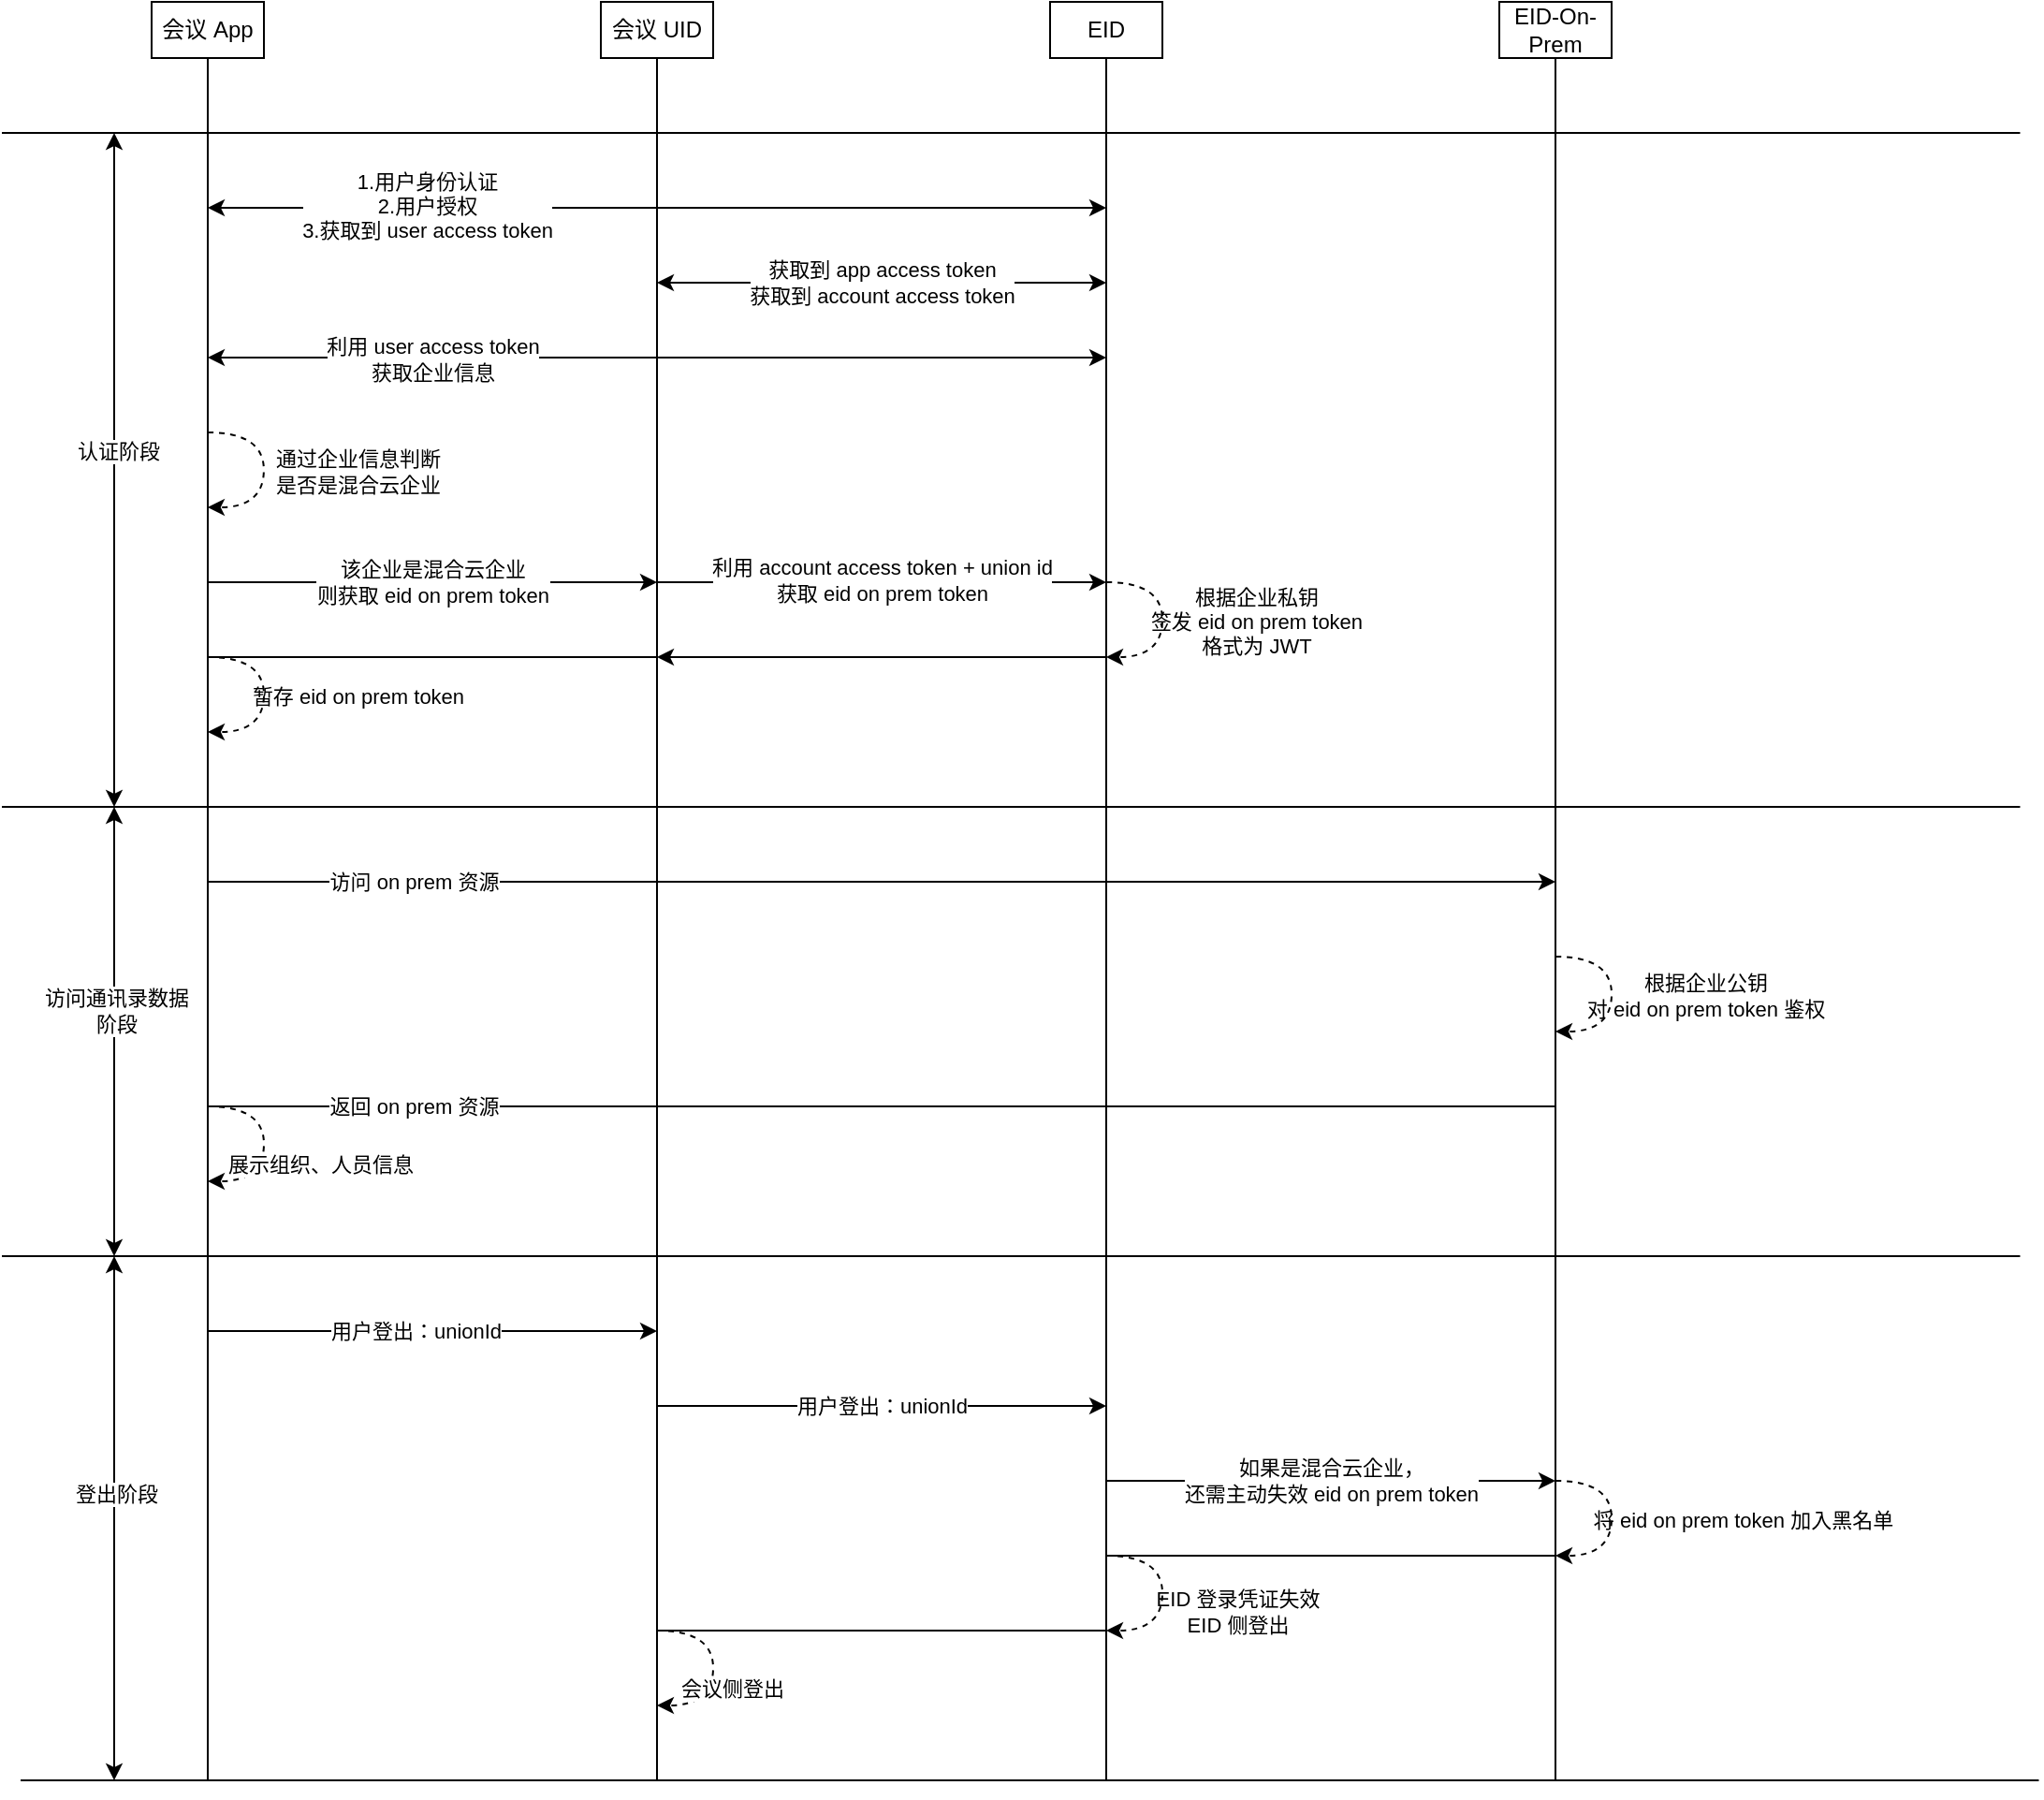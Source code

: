 <mxfile version="21.1.5" type="github">
  <diagram name="第 1 页" id="VAUSpr0xMT_1Gf3X5b7z">
    <mxGraphModel dx="1488" dy="973" grid="1" gridSize="10" guides="1" tooltips="1" connect="1" arrows="1" fold="1" page="1" pageScale="1" pageWidth="1169" pageHeight="1654" math="0" shadow="0">
      <root>
        <mxCell id="0" />
        <mxCell id="1" parent="0" />
        <mxCell id="9oLvm9fha_cj0BbzAq8S-1" value="" style="endArrow=none;html=1;rounded=0;" edge="1" parent="1">
          <mxGeometry width="50" height="50" relative="1" as="geometry">
            <mxPoint x="110" y="1040" as="sourcePoint" />
            <mxPoint x="110" y="120" as="targetPoint" />
          </mxGeometry>
        </mxCell>
        <mxCell id="9oLvm9fha_cj0BbzAq8S-2" value="会议 App" style="rounded=0;whiteSpace=wrap;html=1;" vertex="1" parent="1">
          <mxGeometry x="80" y="90" width="60" height="30" as="geometry" />
        </mxCell>
        <mxCell id="9oLvm9fha_cj0BbzAq8S-4" value="" style="endArrow=none;html=1;rounded=0;" edge="1" parent="1">
          <mxGeometry width="50" height="50" relative="1" as="geometry">
            <mxPoint x="350" y="1040" as="sourcePoint" />
            <mxPoint x="350" y="120" as="targetPoint" />
          </mxGeometry>
        </mxCell>
        <mxCell id="9oLvm9fha_cj0BbzAq8S-5" value="会议 UID" style="rounded=0;whiteSpace=wrap;html=1;" vertex="1" parent="1">
          <mxGeometry x="320" y="90" width="60" height="30" as="geometry" />
        </mxCell>
        <mxCell id="9oLvm9fha_cj0BbzAq8S-6" value="" style="endArrow=none;html=1;rounded=0;" edge="1" parent="1">
          <mxGeometry width="50" height="50" relative="1" as="geometry">
            <mxPoint x="590" y="1040" as="sourcePoint" />
            <mxPoint x="590" y="120" as="targetPoint" />
          </mxGeometry>
        </mxCell>
        <mxCell id="9oLvm9fha_cj0BbzAq8S-7" value="EID" style="rounded=0;whiteSpace=wrap;html=1;" vertex="1" parent="1">
          <mxGeometry x="560" y="90" width="60" height="30" as="geometry" />
        </mxCell>
        <mxCell id="9oLvm9fha_cj0BbzAq8S-8" value="" style="endArrow=none;html=1;rounded=0;" edge="1" parent="1">
          <mxGeometry width="50" height="50" relative="1" as="geometry">
            <mxPoint x="830" y="1040" as="sourcePoint" />
            <mxPoint x="830" y="120" as="targetPoint" />
          </mxGeometry>
        </mxCell>
        <mxCell id="9oLvm9fha_cj0BbzAq8S-9" value="EID-On-Prem" style="rounded=0;whiteSpace=wrap;html=1;" vertex="1" parent="1">
          <mxGeometry x="800" y="90" width="60" height="30" as="geometry" />
        </mxCell>
        <mxCell id="9oLvm9fha_cj0BbzAq8S-10" value="" style="endArrow=classic;html=1;rounded=0;startArrow=classic;startFill=1;" edge="1" parent="1">
          <mxGeometry width="50" height="50" relative="1" as="geometry">
            <mxPoint x="110" y="200" as="sourcePoint" />
            <mxPoint x="590" y="200" as="targetPoint" />
          </mxGeometry>
        </mxCell>
        <mxCell id="9oLvm9fha_cj0BbzAq8S-11" value="&lt;div&gt;1.用户身份认证&lt;/div&gt;&lt;div&gt;2.用户授权&lt;br&gt;&lt;/div&gt;&lt;div&gt;3.获取到 user access token&lt;/div&gt;" style="edgeLabel;html=1;align=center;verticalAlign=middle;resizable=0;points=[];" vertex="1" connectable="0" parent="9oLvm9fha_cj0BbzAq8S-10">
          <mxGeometry x="-0.545" y="1" relative="1" as="geometry">
            <mxPoint x="8" as="offset" />
          </mxGeometry>
        </mxCell>
        <mxCell id="9oLvm9fha_cj0BbzAq8S-12" value="" style="endArrow=classic;html=1;rounded=0;startArrow=none;startFill=0;" edge="1" parent="1">
          <mxGeometry width="50" height="50" relative="1" as="geometry">
            <mxPoint x="350" y="400" as="sourcePoint" />
            <mxPoint x="590" y="400" as="targetPoint" />
          </mxGeometry>
        </mxCell>
        <mxCell id="9oLvm9fha_cj0BbzAq8S-13" value="&lt;div&gt;利用 account access token + union id&lt;br&gt;&lt;/div&gt;&lt;div&gt;获取 eid on prem token&lt;/div&gt;" style="edgeLabel;html=1;align=center;verticalAlign=middle;resizable=0;points=[];" vertex="1" connectable="0" parent="9oLvm9fha_cj0BbzAq8S-12">
          <mxGeometry x="0.044" y="1" relative="1" as="geometry">
            <mxPoint x="-6" as="offset" />
          </mxGeometry>
        </mxCell>
        <mxCell id="9oLvm9fha_cj0BbzAq8S-14" value="&lt;div&gt;获取到 app access token&lt;/div&gt;&lt;div&gt;获取到 account access token&lt;br&gt;&lt;/div&gt;" style="endArrow=classic;html=1;rounded=0;startArrow=classic;startFill=1;" edge="1" parent="1">
          <mxGeometry width="50" height="50" relative="1" as="geometry">
            <mxPoint x="350" y="240" as="sourcePoint" />
            <mxPoint x="590" y="240" as="targetPoint" />
          </mxGeometry>
        </mxCell>
        <mxCell id="9oLvm9fha_cj0BbzAq8S-17" value="" style="endArrow=classic;html=1;rounded=0;" edge="1" parent="1">
          <mxGeometry width="50" height="50" relative="1" as="geometry">
            <mxPoint x="110" y="560" as="sourcePoint" />
            <mxPoint x="830" y="560" as="targetPoint" />
          </mxGeometry>
        </mxCell>
        <mxCell id="9oLvm9fha_cj0BbzAq8S-18" value="&lt;div&gt;访问 on prem 资源&lt;/div&gt;" style="edgeLabel;html=1;align=center;verticalAlign=middle;resizable=0;points=[];" vertex="1" connectable="0" parent="9oLvm9fha_cj0BbzAq8S-17">
          <mxGeometry x="-0.72" relative="1" as="geometry">
            <mxPoint x="9" as="offset" />
          </mxGeometry>
        </mxCell>
        <mxCell id="9oLvm9fha_cj0BbzAq8S-19" value="" style="endArrow=classic;html=1;rounded=0;" edge="1" parent="1">
          <mxGeometry width="50" height="50" relative="1" as="geometry">
            <mxPoint x="110" y="800" as="sourcePoint" />
            <mxPoint x="350" y="800" as="targetPoint" />
          </mxGeometry>
        </mxCell>
        <mxCell id="9oLvm9fha_cj0BbzAq8S-20" value="用户登出：unionId" style="edgeLabel;html=1;align=center;verticalAlign=middle;resizable=0;points=[];" vertex="1" connectable="0" parent="9oLvm9fha_cj0BbzAq8S-19">
          <mxGeometry x="-0.321" relative="1" as="geometry">
            <mxPoint x="29" as="offset" />
          </mxGeometry>
        </mxCell>
        <mxCell id="9oLvm9fha_cj0BbzAq8S-23" value="" style="endArrow=classic;html=1;rounded=0;dashed=1;edgeStyle=orthogonalEdgeStyle;curved=1;" edge="1" parent="1">
          <mxGeometry width="50" height="50" relative="1" as="geometry">
            <mxPoint x="349.98" y="960" as="sourcePoint" />
            <mxPoint x="349.98" y="1000" as="targetPoint" />
            <Array as="points">
              <mxPoint x="379.98" y="960" />
              <mxPoint x="379.98" y="1000" />
            </Array>
          </mxGeometry>
        </mxCell>
        <mxCell id="9oLvm9fha_cj0BbzAq8S-24" value="会议侧登出" style="edgeLabel;html=1;align=center;verticalAlign=middle;resizable=0;points=[];" vertex="1" connectable="0" parent="9oLvm9fha_cj0BbzAq8S-23">
          <mxGeometry x="0.008" y="1" relative="1" as="geometry">
            <mxPoint x="9" y="10" as="offset" />
          </mxGeometry>
        </mxCell>
        <mxCell id="9oLvm9fha_cj0BbzAq8S-25" value="" style="endArrow=classic;html=1;rounded=0;" edge="1" parent="1">
          <mxGeometry width="50" height="50" relative="1" as="geometry">
            <mxPoint x="350" y="840" as="sourcePoint" />
            <mxPoint x="590" y="840" as="targetPoint" />
          </mxGeometry>
        </mxCell>
        <mxCell id="9oLvm9fha_cj0BbzAq8S-26" value="用户登出：unionId" style="edgeLabel;html=1;align=center;verticalAlign=middle;resizable=0;points=[];" vertex="1" connectable="0" parent="9oLvm9fha_cj0BbzAq8S-25">
          <mxGeometry x="-0.158" relative="1" as="geometry">
            <mxPoint x="19" as="offset" />
          </mxGeometry>
        </mxCell>
        <mxCell id="9oLvm9fha_cj0BbzAq8S-27" value="&lt;div&gt;如果是混合云企业，&lt;/div&gt;&lt;div&gt;还需主动失效 eid on prem token&lt;/div&gt;" style="endArrow=classic;html=1;rounded=0;" edge="1" parent="1">
          <mxGeometry width="50" height="50" relative="1" as="geometry">
            <mxPoint x="590" y="880" as="sourcePoint" />
            <mxPoint x="830" y="880" as="targetPoint" />
          </mxGeometry>
        </mxCell>
        <mxCell id="9oLvm9fha_cj0BbzAq8S-29" value="" style="endArrow=none;html=1;rounded=0;" edge="1" parent="1">
          <mxGeometry width="50" height="50" relative="1" as="geometry">
            <mxPoint y="520" as="sourcePoint" />
            <mxPoint x="1078.235" y="520" as="targetPoint" />
          </mxGeometry>
        </mxCell>
        <mxCell id="9oLvm9fha_cj0BbzAq8S-31" value="" style="endArrow=none;html=1;rounded=0;" edge="1" parent="1">
          <mxGeometry width="50" height="50" relative="1" as="geometry">
            <mxPoint y="160" as="sourcePoint" />
            <mxPoint x="1078.235" y="160" as="targetPoint" />
          </mxGeometry>
        </mxCell>
        <mxCell id="9oLvm9fha_cj0BbzAq8S-32" value="" style="endArrow=classic;startArrow=classic;html=1;rounded=0;" edge="1" parent="1">
          <mxGeometry width="50" height="50" relative="1" as="geometry">
            <mxPoint x="60" y="520" as="sourcePoint" />
            <mxPoint x="60" y="160" as="targetPoint" />
          </mxGeometry>
        </mxCell>
        <mxCell id="9oLvm9fha_cj0BbzAq8S-33" value="认证阶段" style="edgeLabel;html=1;align=center;verticalAlign=middle;resizable=0;points=[];" vertex="1" connectable="0" parent="9oLvm9fha_cj0BbzAq8S-32">
          <mxGeometry x="0.056" y="-2" relative="1" as="geometry">
            <mxPoint as="offset" />
          </mxGeometry>
        </mxCell>
        <mxCell id="9oLvm9fha_cj0BbzAq8S-34" value="" style="endArrow=none;html=1;rounded=0;" edge="1" parent="1">
          <mxGeometry width="50" height="50" relative="1" as="geometry">
            <mxPoint y="760" as="sourcePoint" />
            <mxPoint x="1078.235" y="760" as="targetPoint" />
          </mxGeometry>
        </mxCell>
        <mxCell id="9oLvm9fha_cj0BbzAq8S-35" value="" style="endArrow=classic;html=1;rounded=0;startArrow=classic;startFill=1;" edge="1" parent="1">
          <mxGeometry width="50" height="50" relative="1" as="geometry">
            <mxPoint x="110" y="280" as="sourcePoint" />
            <mxPoint x="590" y="280" as="targetPoint" />
          </mxGeometry>
        </mxCell>
        <mxCell id="9oLvm9fha_cj0BbzAq8S-36" value="&lt;div&gt;利用 user access token&lt;/div&gt;&lt;div&gt;获取企业信息&lt;br&gt;&lt;/div&gt;" style="edgeLabel;html=1;align=center;verticalAlign=middle;resizable=0;points=[];" vertex="1" connectable="0" parent="9oLvm9fha_cj0BbzAq8S-35">
          <mxGeometry x="-0.553" y="-1" relative="1" as="geometry">
            <mxPoint x="12" as="offset" />
          </mxGeometry>
        </mxCell>
        <mxCell id="9oLvm9fha_cj0BbzAq8S-37" value="" style="endArrow=classic;html=1;rounded=0;dashed=1;edgeStyle=orthogonalEdgeStyle;curved=1;" edge="1" parent="1">
          <mxGeometry width="50" height="50" relative="1" as="geometry">
            <mxPoint x="109.95" y="320" as="sourcePoint" />
            <mxPoint x="109.95" y="360" as="targetPoint" />
            <Array as="points">
              <mxPoint x="139.95" y="320" />
              <mxPoint x="139.95" y="360" />
            </Array>
          </mxGeometry>
        </mxCell>
        <mxCell id="9oLvm9fha_cj0BbzAq8S-38" value="&lt;div&gt;通过企业信息判断&lt;/div&gt;&lt;div&gt;是否是混合云企业&lt;/div&gt;" style="edgeLabel;html=1;align=center;verticalAlign=middle;resizable=0;points=[];labelBackgroundColor=none;" vertex="1" connectable="0" parent="9oLvm9fha_cj0BbzAq8S-37">
          <mxGeometry x="0.008" y="1" relative="1" as="geometry">
            <mxPoint x="49" as="offset" />
          </mxGeometry>
        </mxCell>
        <mxCell id="9oLvm9fha_cj0BbzAq8S-39" value="&lt;div&gt;该企业是混合云企业&lt;br&gt;&lt;/div&gt;&lt;div&gt;则获取 eid on prem token&lt;br&gt;&lt;/div&gt;" style="endArrow=classic;html=1;rounded=0;startArrow=none;startFill=0;" edge="1" parent="1">
          <mxGeometry width="50" height="50" relative="1" as="geometry">
            <mxPoint x="110" y="400" as="sourcePoint" />
            <mxPoint x="350" y="400" as="targetPoint" />
          </mxGeometry>
        </mxCell>
        <mxCell id="9oLvm9fha_cj0BbzAq8S-42" value="" style="endArrow=classic;startArrow=classic;html=1;rounded=0;" edge="1" parent="1">
          <mxGeometry width="50" height="50" relative="1" as="geometry">
            <mxPoint x="60" y="760" as="sourcePoint" />
            <mxPoint x="60" y="520" as="targetPoint" />
          </mxGeometry>
        </mxCell>
        <mxCell id="9oLvm9fha_cj0BbzAq8S-43" value="&lt;div&gt;访问通讯录数据&lt;/div&gt;阶段" style="edgeLabel;html=1;align=center;verticalAlign=middle;resizable=0;points=[];" vertex="1" connectable="0" parent="9oLvm9fha_cj0BbzAq8S-42">
          <mxGeometry x="0.093" y="-1" relative="1" as="geometry">
            <mxPoint as="offset" />
          </mxGeometry>
        </mxCell>
        <mxCell id="9oLvm9fha_cj0BbzAq8S-44" value="" style="endArrow=classic;html=1;rounded=0;dashed=1;edgeStyle=orthogonalEdgeStyle;curved=1;" edge="1" parent="1">
          <mxGeometry width="50" height="50" relative="1" as="geometry">
            <mxPoint x="830" y="600" as="sourcePoint" />
            <mxPoint x="830" y="640" as="targetPoint" />
            <Array as="points">
              <mxPoint x="860" y="600" />
              <mxPoint x="860" y="640" />
            </Array>
          </mxGeometry>
        </mxCell>
        <mxCell id="9oLvm9fha_cj0BbzAq8S-45" value="&lt;div&gt;根据企业公钥&lt;/div&gt;&lt;div&gt;对 eid on prem token 鉴权&lt;/div&gt;" style="edgeLabel;html=1;align=center;verticalAlign=middle;resizable=0;points=[];labelBackgroundColor=none;" vertex="1" connectable="0" parent="9oLvm9fha_cj0BbzAq8S-44">
          <mxGeometry x="0.008" y="1" relative="1" as="geometry">
            <mxPoint x="49" as="offset" />
          </mxGeometry>
        </mxCell>
        <mxCell id="9oLvm9fha_cj0BbzAq8S-46" value="" style="endArrow=none;html=1;rounded=0;startArrow=none;startFill=0;endFill=0;" edge="1" parent="1">
          <mxGeometry width="50" height="50" relative="1" as="geometry">
            <mxPoint x="110" y="680" as="sourcePoint" />
            <mxPoint x="830" y="680" as="targetPoint" />
          </mxGeometry>
        </mxCell>
        <mxCell id="9oLvm9fha_cj0BbzAq8S-47" value="&lt;div&gt;返回 on prem 资源&lt;/div&gt;" style="edgeLabel;html=1;align=center;verticalAlign=middle;resizable=0;points=[];" vertex="1" connectable="0" parent="9oLvm9fha_cj0BbzAq8S-46">
          <mxGeometry x="-0.72" relative="1" as="geometry">
            <mxPoint x="9" as="offset" />
          </mxGeometry>
        </mxCell>
        <mxCell id="9oLvm9fha_cj0BbzAq8S-48" value="" style="endArrow=classic;html=1;rounded=0;dashed=1;edgeStyle=orthogonalEdgeStyle;curved=1;" edge="1" parent="1">
          <mxGeometry width="50" height="50" relative="1" as="geometry">
            <mxPoint x="830" y="880" as="sourcePoint" />
            <mxPoint x="830" y="920" as="targetPoint" />
            <Array as="points">
              <mxPoint x="860" y="880" />
              <mxPoint x="860" y="920" />
            </Array>
          </mxGeometry>
        </mxCell>
        <mxCell id="9oLvm9fha_cj0BbzAq8S-49" value="将 eid on prem token 加入黑名单" style="edgeLabel;html=1;align=center;verticalAlign=middle;resizable=0;points=[];labelBackgroundColor=none;" vertex="1" connectable="0" parent="9oLvm9fha_cj0BbzAq8S-48">
          <mxGeometry x="0.008" y="1" relative="1" as="geometry">
            <mxPoint x="69" as="offset" />
          </mxGeometry>
        </mxCell>
        <mxCell id="9oLvm9fha_cj0BbzAq8S-50" value="" style="endArrow=none;html=1;rounded=0;startArrow=none;startFill=0;endFill=0;" edge="1" parent="1">
          <mxGeometry width="50" height="50" relative="1" as="geometry">
            <mxPoint x="590" y="920" as="sourcePoint" />
            <mxPoint x="830" y="920" as="targetPoint" />
            <mxPoint as="offset" />
          </mxGeometry>
        </mxCell>
        <mxCell id="9oLvm9fha_cj0BbzAq8S-51" value="" style="endArrow=classic;html=1;rounded=0;dashed=1;edgeStyle=orthogonalEdgeStyle;curved=1;" edge="1" parent="1">
          <mxGeometry width="50" height="50" relative="1" as="geometry">
            <mxPoint x="590" y="920" as="sourcePoint" />
            <mxPoint x="590" y="960" as="targetPoint" />
            <Array as="points">
              <mxPoint x="620" y="920" />
              <mxPoint x="620" y="960" />
            </Array>
          </mxGeometry>
        </mxCell>
        <mxCell id="9oLvm9fha_cj0BbzAq8S-52" value="&lt;div&gt;EID 登录凭证失效&lt;/div&gt;&lt;div&gt;EID 侧登出&lt;br&gt;&lt;/div&gt;" style="edgeLabel;html=1;align=center;verticalAlign=middle;resizable=0;points=[];labelBackgroundColor=none;" vertex="1" connectable="0" parent="9oLvm9fha_cj0BbzAq8S-51">
          <mxGeometry x="0.008" y="1" relative="1" as="geometry">
            <mxPoint x="39" y="9" as="offset" />
          </mxGeometry>
        </mxCell>
        <mxCell id="9oLvm9fha_cj0BbzAq8S-53" value="" style="endArrow=none;html=1;rounded=0;endFill=0;" edge="1" parent="1">
          <mxGeometry width="50" height="50" relative="1" as="geometry">
            <mxPoint x="350" y="960" as="sourcePoint" />
            <mxPoint x="590" y="960" as="targetPoint" />
          </mxGeometry>
        </mxCell>
        <mxCell id="9oLvm9fha_cj0BbzAq8S-55" value="" style="endArrow=classic;html=1;rounded=0;dashed=1;edgeStyle=orthogonalEdgeStyle;curved=1;" edge="1" parent="1">
          <mxGeometry width="50" height="50" relative="1" as="geometry">
            <mxPoint x="109.98" y="680" as="sourcePoint" />
            <mxPoint x="109.98" y="720" as="targetPoint" />
            <Array as="points">
              <mxPoint x="139.98" y="680" />
              <mxPoint x="139.98" y="720" />
            </Array>
          </mxGeometry>
        </mxCell>
        <mxCell id="9oLvm9fha_cj0BbzAq8S-56" value="展示组织、人员信息" style="edgeLabel;html=1;align=center;verticalAlign=middle;resizable=0;points=[];" vertex="1" connectable="0" parent="9oLvm9fha_cj0BbzAq8S-55">
          <mxGeometry x="0.008" y="1" relative="1" as="geometry">
            <mxPoint x="29" y="10" as="offset" />
          </mxGeometry>
        </mxCell>
        <mxCell id="9oLvm9fha_cj0BbzAq8S-57" value="" style="endArrow=classic;html=1;rounded=0;dashed=1;edgeStyle=orthogonalEdgeStyle;curved=1;" edge="1" parent="1">
          <mxGeometry width="50" height="50" relative="1" as="geometry">
            <mxPoint x="590" y="400" as="sourcePoint" />
            <mxPoint x="590" y="440" as="targetPoint" />
            <Array as="points">
              <mxPoint x="620" y="400" />
              <mxPoint x="620" y="440" />
            </Array>
          </mxGeometry>
        </mxCell>
        <mxCell id="9oLvm9fha_cj0BbzAq8S-58" value="&lt;div&gt;根据企业私钥&lt;/div&gt;&lt;div&gt;签发 eid on prem token &lt;br&gt;&lt;/div&gt;&lt;div&gt;格式为 JWT&lt;br&gt;&lt;/div&gt;" style="edgeLabel;html=1;align=center;verticalAlign=middle;resizable=0;points=[];labelBackgroundColor=none;" vertex="1" connectable="0" parent="9oLvm9fha_cj0BbzAq8S-57">
          <mxGeometry x="0.008" y="1" relative="1" as="geometry">
            <mxPoint x="49" as="offset" />
          </mxGeometry>
        </mxCell>
        <mxCell id="9oLvm9fha_cj0BbzAq8S-59" value="" style="endArrow=none;html=1;rounded=0;startArrow=classic;startFill=1;endFill=0;" edge="1" parent="1">
          <mxGeometry width="50" height="50" relative="1" as="geometry">
            <mxPoint x="350" y="440" as="sourcePoint" />
            <mxPoint x="590" y="440" as="targetPoint" />
          </mxGeometry>
        </mxCell>
        <mxCell id="9oLvm9fha_cj0BbzAq8S-61" value="" style="endArrow=none;html=1;rounded=0;startArrow=none;startFill=0;endFill=0;" edge="1" parent="1">
          <mxGeometry width="50" height="50" relative="1" as="geometry">
            <mxPoint x="110" y="440" as="sourcePoint" />
            <mxPoint x="350" y="440" as="targetPoint" />
          </mxGeometry>
        </mxCell>
        <mxCell id="9oLvm9fha_cj0BbzAq8S-62" value="" style="endArrow=classic;html=1;rounded=0;dashed=1;edgeStyle=orthogonalEdgeStyle;curved=1;" edge="1" parent="1">
          <mxGeometry width="50" height="50" relative="1" as="geometry">
            <mxPoint x="110" y="440" as="sourcePoint" />
            <mxPoint x="110" y="480" as="targetPoint" />
            <Array as="points">
              <mxPoint x="140" y="440" />
              <mxPoint x="140" y="480" />
            </Array>
          </mxGeometry>
        </mxCell>
        <mxCell id="9oLvm9fha_cj0BbzAq8S-63" value="暂存 eid on prem token" style="edgeLabel;html=1;align=center;verticalAlign=middle;resizable=0;points=[];labelBackgroundColor=none;" vertex="1" connectable="0" parent="9oLvm9fha_cj0BbzAq8S-62">
          <mxGeometry x="0.008" y="1" relative="1" as="geometry">
            <mxPoint x="49" as="offset" />
          </mxGeometry>
        </mxCell>
        <mxCell id="9oLvm9fha_cj0BbzAq8S-64" value="" style="endArrow=none;html=1;rounded=0;" edge="1" parent="1">
          <mxGeometry width="50" height="50" relative="1" as="geometry">
            <mxPoint x="10" y="1040" as="sourcePoint" />
            <mxPoint x="1088.235" y="1040" as="targetPoint" />
          </mxGeometry>
        </mxCell>
        <mxCell id="9oLvm9fha_cj0BbzAq8S-65" value="" style="endArrow=classic;startArrow=classic;html=1;rounded=0;" edge="1" parent="1">
          <mxGeometry width="50" height="50" relative="1" as="geometry">
            <mxPoint x="60" y="1040" as="sourcePoint" />
            <mxPoint x="60" y="760" as="targetPoint" />
          </mxGeometry>
        </mxCell>
        <mxCell id="9oLvm9fha_cj0BbzAq8S-66" value="登出阶段" style="edgeLabel;html=1;align=center;verticalAlign=middle;resizable=0;points=[];" vertex="1" connectable="0" parent="9oLvm9fha_cj0BbzAq8S-65">
          <mxGeometry x="0.093" y="-1" relative="1" as="geometry">
            <mxPoint as="offset" />
          </mxGeometry>
        </mxCell>
      </root>
    </mxGraphModel>
  </diagram>
</mxfile>
